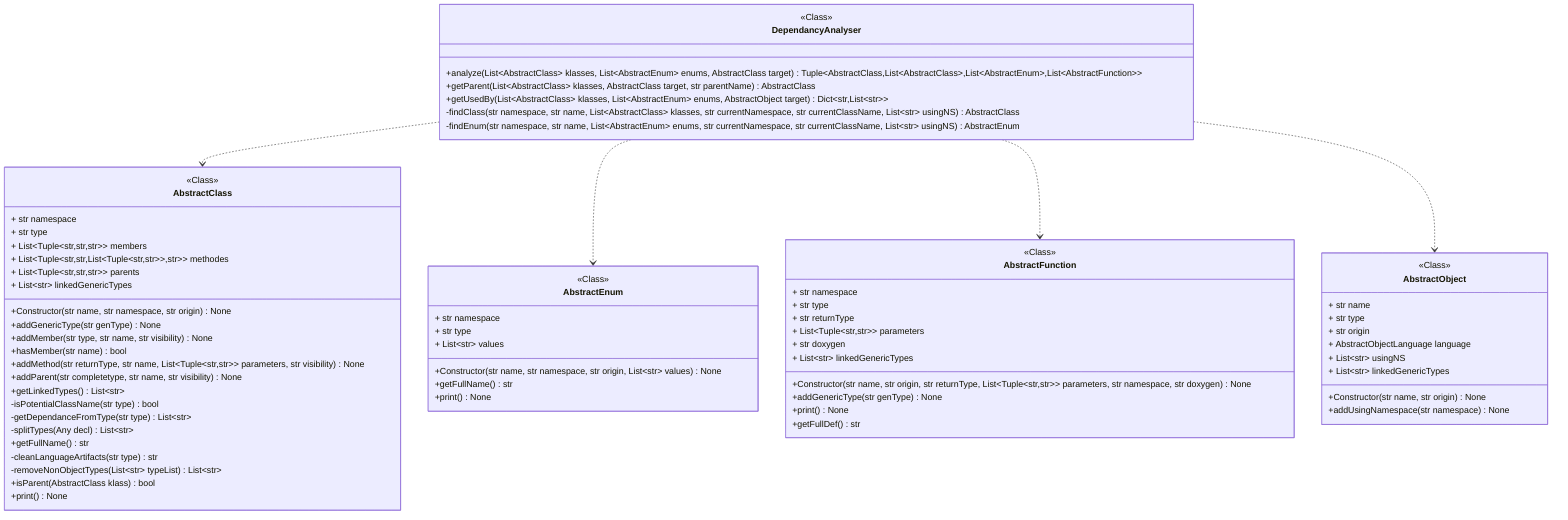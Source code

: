 classDiagram
class DependancyAnalyser {
<<Class>>
+analyze(List~AbstractClass~ klasses, List~AbstractEnum~ enums, AbstractClass target) Tuple&lt;AbstractClass,List&lt;AbstractClass&gt;,List&lt;AbstractEnum&gt;,List&lt;AbstractFunction&gt;&gt;
+getParent(List~AbstractClass~ klasses, AbstractClass target, str parentName) AbstractClass
+getUsedBy(List~AbstractClass~ klasses, List~AbstractEnum~ enums, AbstractObject target) Dict&lt;str,List&lt;str&gt;&gt;
-findClass(str namespace, str name, List~AbstractClass~ klasses, str currentNamespace, str currentClassName, List~str~ usingNS) AbstractClass
-findEnum(str namespace, str name, List~AbstractEnum~ enums, str currentNamespace, str currentClassName, List~str~ usingNS) AbstractEnum
}
class AbstractClass {
<<Class>>
+ str namespace
+ str type
+ List&lt;Tuple&lt;str,str,str&gt;&gt; members
+ List&lt;Tuple&lt;str,str,List&lt;Tuple&lt;str,str&gt;&gt;,str&gt;&gt; methodes
+ List&lt;Tuple&lt;str,str,str&gt;&gt; parents
+ List~str~ linkedGenericTypes
+Constructor(str name, str namespace, str origin) None
+addGenericType(str genType) None
+addMember(str type, str name, str visibility) None
+hasMember(str name) bool
+addMethod(str returnType, str name, List&lt;Tuple&lt;str,str&gt;&gt; parameters, str visibility) None
+addParent(str completetype, str name, str visibility) None
+getLinkedTypes() List~str~
-isPotentialClassName(str type) bool
-getDependanceFromType(str type) List~str~
-splitTypes(Any decl) List~str~
+getFullName() str
-cleanLanguageArtifacts(str type) str
-removeNonObjectTypes(List~str~ typeList) List~str~
+isParent(AbstractClass klass) bool
+print() None
}
link AbstractClass "class££pycodeanalyzer::core::abstraction::objects::AbstractClass"
class AbstractEnum {
<<Class>>
+ str namespace
+ str type
+ List~str~ values
+Constructor(str name, str namespace, str origin, List~str~ values) None
+getFullName() str
+print() None
}
link AbstractEnum "class££pycodeanalyzer::core::abstraction::objects::AbstractEnum"
class AbstractFunction {
<<Class>>
+ str namespace
+ str type
+ str returnType
+ List&lt;Tuple&lt;str,str&gt;&gt; parameters
+ str doxygen
+ List~str~ linkedGenericTypes
+Constructor(str name, str origin, str returnType, List&lt;Tuple&lt;str,str&gt;&gt; parameters, str namespace, str doxygen) None
+addGenericType(str genType) None
+print() None
+getFullDef() str
}
link AbstractFunction "class££pycodeanalyzer::core::abstraction::objects::AbstractFunction"
class AbstractObject {
<<Class>>
+ str name
+ str type
+ str origin
+ AbstractObjectLanguage language
+ List~str~ usingNS
+ List~str~ linkedGenericTypes
+Constructor(str name, str origin) None
+addUsingNamespace(str namespace) None
}
link AbstractObject "class££pycodeanalyzer::core::abstraction::objects::AbstractObject"
DependancyAnalyser ..> AbstractClass
DependancyAnalyser ..> AbstractEnum
DependancyAnalyser ..> AbstractFunction
DependancyAnalyser ..> AbstractObject